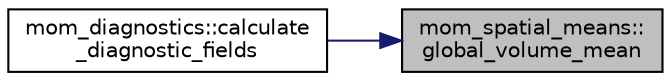 digraph "mom_spatial_means::global_volume_mean"
{
 // INTERACTIVE_SVG=YES
 // LATEX_PDF_SIZE
  edge [fontname="Helvetica",fontsize="10",labelfontname="Helvetica",labelfontsize="10"];
  node [fontname="Helvetica",fontsize="10",shape=record];
  rankdir="RL";
  Node1 [label="mom_spatial_means::\lglobal_volume_mean",height=0.2,width=0.4,color="black", fillcolor="grey75", style="filled", fontcolor="black",tooltip="Find the global thickness-weighted mean of a variable. This uses reproducing sums."];
  Node1 -> Node2 [dir="back",color="midnightblue",fontsize="10",style="solid",fontname="Helvetica"];
  Node2 [label="mom_diagnostics::calculate\l_diagnostic_fields",height=0.2,width=0.4,color="black", fillcolor="white", style="filled",URL="$namespacemom__diagnostics.html#a6bd689b4d9f660020d8e3960879b4799",tooltip="Diagnostics not more naturally calculated elsewhere are computed here."];
}
